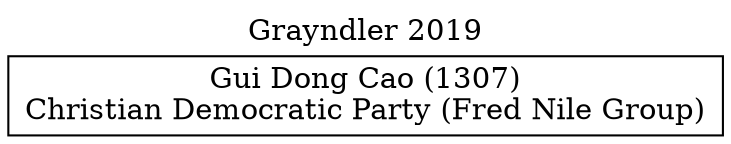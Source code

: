 // House preference flow
digraph "Gui Dong Cao (1307)_Grayndler_2019" {
	graph [label="Grayndler 2019" labelloc=t mclimit=10]
	node [shape=box]
	"Gui Dong Cao (1307)" [label="Gui Dong Cao (1307)
Christian Democratic Party (Fred Nile Group)"]
}
